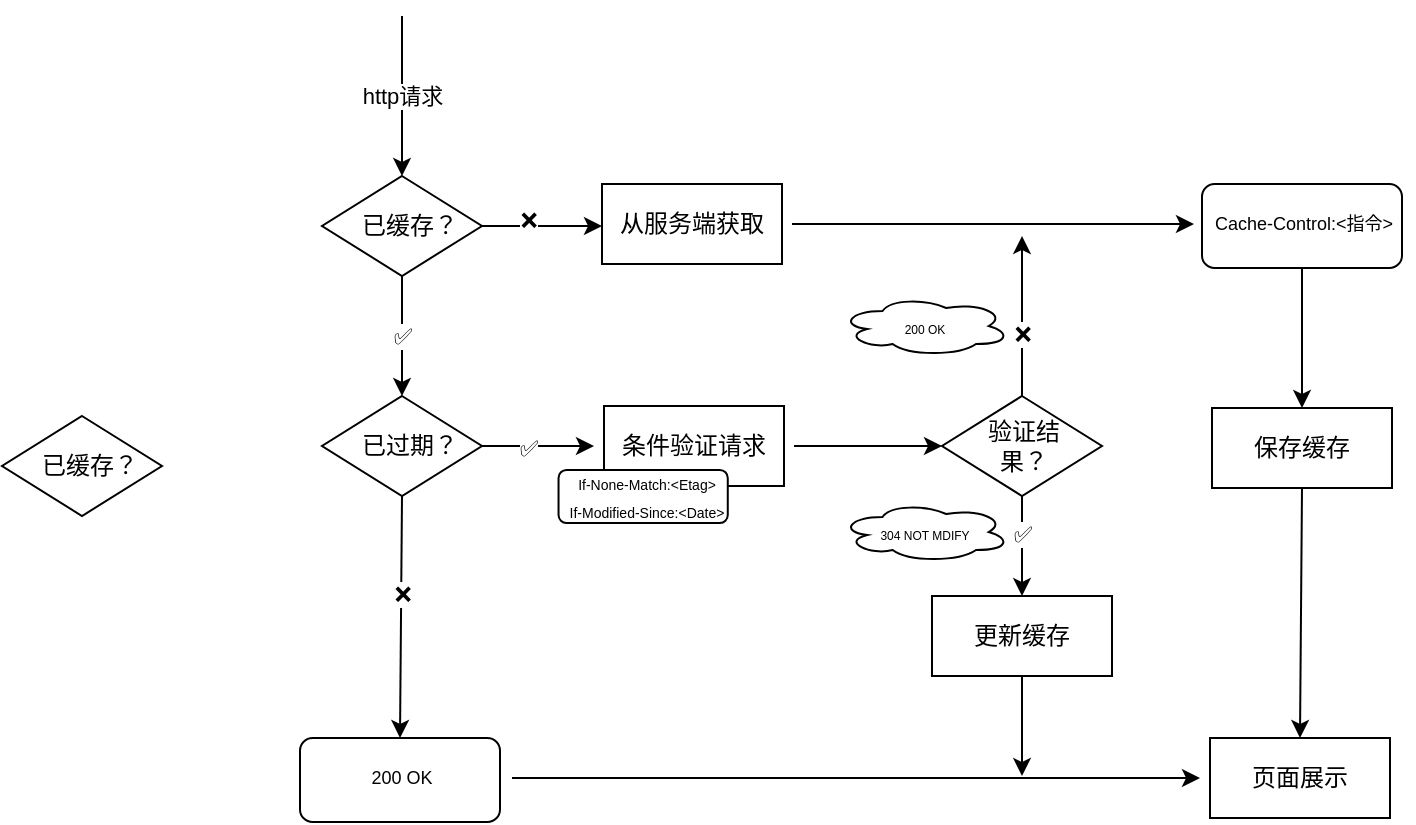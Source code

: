 <mxfile version="19.0.0" type="github">
  <diagram id="KjFZMC6LwLCibEn3OB1S" name="Page-1">
    <mxGraphModel dx="652" dy="445" grid="1" gridSize="10" guides="1" tooltips="1" connect="1" arrows="1" fold="1" page="1" pageScale="1" pageWidth="827" pageHeight="1169" math="0" shadow="0">
      <root>
        <mxCell id="0" />
        <mxCell id="1" parent="0" />
        <mxCell id="wDDEdDbEPpI79RUvEwuG-2" value="http请求" style="endArrow=classic;html=1;rounded=0;entryX=0.5;entryY=0;entryDx=0;entryDy=0;" edge="1" parent="1" target="wDDEdDbEPpI79RUvEwuG-1">
          <mxGeometry width="50" height="50" relative="1" as="geometry">
            <mxPoint x="300" y="60" as="sourcePoint" />
            <mxPoint x="270" y="90" as="targetPoint" />
          </mxGeometry>
        </mxCell>
        <mxCell id="wDDEdDbEPpI79RUvEwuG-4" value="✅" style="endArrow=classic;html=1;rounded=0;exitX=0.5;exitY=1;exitDx=0;exitDy=0;entryX=0.5;entryY=0;entryDx=0;entryDy=0;" edge="1" parent="1" source="wDDEdDbEPpI79RUvEwuG-1">
          <mxGeometry width="50" height="50" relative="1" as="geometry">
            <mxPoint x="390" y="360" as="sourcePoint" />
            <mxPoint x="300" y="250" as="targetPoint" />
          </mxGeometry>
        </mxCell>
        <mxCell id="wDDEdDbEPpI79RUvEwuG-5" value="" style="endArrow=classic;html=1;rounded=0;exitX=1;exitY=0.5;exitDx=0;exitDy=0;" edge="1" parent="1" source="wDDEdDbEPpI79RUvEwuG-1">
          <mxGeometry width="50" height="50" relative="1" as="geometry">
            <mxPoint x="364" y="160" as="sourcePoint" />
            <mxPoint x="400" y="165" as="targetPoint" />
          </mxGeometry>
        </mxCell>
        <mxCell id="wDDEdDbEPpI79RUvEwuG-6" value="❌" style="edgeLabel;html=1;align=center;verticalAlign=middle;resizable=0;points=[];" vertex="1" connectable="0" parent="wDDEdDbEPpI79RUvEwuG-5">
          <mxGeometry x="-0.233" y="3" relative="1" as="geometry">
            <mxPoint as="offset" />
          </mxGeometry>
        </mxCell>
        <mxCell id="wDDEdDbEPpI79RUvEwuG-8" value="" style="group" vertex="1" connectable="0" parent="1">
          <mxGeometry x="260" y="140" width="80" height="50" as="geometry" />
        </mxCell>
        <mxCell id="wDDEdDbEPpI79RUvEwuG-1" value="" style="rhombus;whiteSpace=wrap;html=1;" vertex="1" parent="wDDEdDbEPpI79RUvEwuG-8">
          <mxGeometry width="80" height="50" as="geometry" />
        </mxCell>
        <mxCell id="wDDEdDbEPpI79RUvEwuG-3" value="已缓存？" style="text;html=1;strokeColor=none;fillColor=none;align=center;verticalAlign=middle;whiteSpace=wrap;rounded=0;" vertex="1" parent="wDDEdDbEPpI79RUvEwuG-8">
          <mxGeometry x="14" y="10" width="60" height="30" as="geometry" />
        </mxCell>
        <mxCell id="wDDEdDbEPpI79RUvEwuG-11" value="" style="group" vertex="1" connectable="0" parent="1">
          <mxGeometry x="570" y="250" width="80" height="50" as="geometry" />
        </mxCell>
        <mxCell id="wDDEdDbEPpI79RUvEwuG-12" value="" style="rhombus;whiteSpace=wrap;html=1;" vertex="1" parent="wDDEdDbEPpI79RUvEwuG-11">
          <mxGeometry width="80" height="50" as="geometry" />
        </mxCell>
        <mxCell id="wDDEdDbEPpI79RUvEwuG-13" value="验证结果？" style="text;html=1;strokeColor=none;fillColor=none;align=center;verticalAlign=middle;whiteSpace=wrap;rounded=0;" vertex="1" parent="wDDEdDbEPpI79RUvEwuG-11">
          <mxGeometry x="11" y="10" width="60" height="30" as="geometry" />
        </mxCell>
        <mxCell id="wDDEdDbEPpI79RUvEwuG-15" value="" style="group" vertex="1" connectable="0" parent="1">
          <mxGeometry x="260" y="250" width="80" height="50" as="geometry" />
        </mxCell>
        <mxCell id="wDDEdDbEPpI79RUvEwuG-16" value="" style="rhombus;whiteSpace=wrap;html=1;" vertex="1" parent="wDDEdDbEPpI79RUvEwuG-15">
          <mxGeometry width="80" height="50" as="geometry" />
        </mxCell>
        <mxCell id="wDDEdDbEPpI79RUvEwuG-17" value="已过期？" style="text;html=1;strokeColor=none;fillColor=none;align=center;verticalAlign=middle;whiteSpace=wrap;rounded=0;" vertex="1" parent="wDDEdDbEPpI79RUvEwuG-15">
          <mxGeometry x="14" y="10" width="60" height="30" as="geometry" />
        </mxCell>
        <mxCell id="wDDEdDbEPpI79RUvEwuG-22" value="" style="group" vertex="1" connectable="0" parent="1">
          <mxGeometry x="395" y="144" width="100" height="40" as="geometry" />
        </mxCell>
        <mxCell id="wDDEdDbEPpI79RUvEwuG-18" value="" style="rounded=0;whiteSpace=wrap;html=1;" vertex="1" parent="wDDEdDbEPpI79RUvEwuG-22">
          <mxGeometry x="5" width="90" height="40" as="geometry" />
        </mxCell>
        <mxCell id="wDDEdDbEPpI79RUvEwuG-19" value="从服务端获取" style="text;html=1;strokeColor=none;fillColor=none;align=center;verticalAlign=middle;whiteSpace=wrap;rounded=0;" vertex="1" parent="wDDEdDbEPpI79RUvEwuG-22">
          <mxGeometry y="5" width="100" height="30" as="geometry" />
        </mxCell>
        <mxCell id="wDDEdDbEPpI79RUvEwuG-23" value="" style="group" vertex="1" connectable="0" parent="1">
          <mxGeometry x="396" y="255" width="100" height="40" as="geometry" />
        </mxCell>
        <mxCell id="wDDEdDbEPpI79RUvEwuG-24" value="" style="rounded=0;whiteSpace=wrap;html=1;" vertex="1" parent="wDDEdDbEPpI79RUvEwuG-23">
          <mxGeometry x="5" width="90" height="40" as="geometry" />
        </mxCell>
        <mxCell id="wDDEdDbEPpI79RUvEwuG-25" value="条件验证请求" style="text;html=1;strokeColor=none;fillColor=none;align=center;verticalAlign=middle;whiteSpace=wrap;rounded=0;" vertex="1" parent="wDDEdDbEPpI79RUvEwuG-23">
          <mxGeometry y="5" width="100" height="30" as="geometry" />
        </mxCell>
        <mxCell id="wDDEdDbEPpI79RUvEwuG-29" style="edgeStyle=orthogonalEdgeStyle;rounded=0;orthogonalLoop=1;jettySize=auto;html=1;" edge="1" parent="1" source="wDDEdDbEPpI79RUvEwuG-16" target="wDDEdDbEPpI79RUvEwuG-25">
          <mxGeometry relative="1" as="geometry" />
        </mxCell>
        <mxCell id="wDDEdDbEPpI79RUvEwuG-50" value="&lt;span style=&quot;font-size: 11px;&quot;&gt;✅&lt;/span&gt;" style="edgeLabel;html=1;align=center;verticalAlign=middle;resizable=0;points=[];fontSize=9;" vertex="1" connectable="0" parent="wDDEdDbEPpI79RUvEwuG-29">
          <mxGeometry x="-0.179" y="-1" relative="1" as="geometry">
            <mxPoint as="offset" />
          </mxGeometry>
        </mxCell>
        <mxCell id="wDDEdDbEPpI79RUvEwuG-30" value="" style="group" vertex="1" connectable="0" parent="1">
          <mxGeometry x="100" y="260" width="80" height="50" as="geometry" />
        </mxCell>
        <mxCell id="wDDEdDbEPpI79RUvEwuG-31" value="" style="rhombus;whiteSpace=wrap;html=1;" vertex="1" parent="wDDEdDbEPpI79RUvEwuG-30">
          <mxGeometry width="80" height="50" as="geometry" />
        </mxCell>
        <mxCell id="wDDEdDbEPpI79RUvEwuG-32" value="已缓存？" style="text;html=1;strokeColor=none;fillColor=none;align=center;verticalAlign=middle;whiteSpace=wrap;rounded=0;" vertex="1" parent="wDDEdDbEPpI79RUvEwuG-30">
          <mxGeometry x="14" y="10" width="60" height="30" as="geometry" />
        </mxCell>
        <mxCell id="wDDEdDbEPpI79RUvEwuG-33" style="edgeStyle=orthogonalEdgeStyle;rounded=0;orthogonalLoop=1;jettySize=auto;html=1;entryX=0;entryY=0.5;entryDx=0;entryDy=0;" edge="1" parent="1" source="wDDEdDbEPpI79RUvEwuG-25" target="wDDEdDbEPpI79RUvEwuG-12">
          <mxGeometry relative="1" as="geometry" />
        </mxCell>
        <mxCell id="wDDEdDbEPpI79RUvEwuG-34" value="" style="rounded=1;whiteSpace=wrap;html=1;" vertex="1" parent="1">
          <mxGeometry x="700" y="144" width="100" height="42" as="geometry" />
        </mxCell>
        <mxCell id="wDDEdDbEPpI79RUvEwuG-35" value="Cache-Control:&amp;lt;指令&amp;gt;" style="text;html=1;strokeColor=none;fillColor=none;align=center;verticalAlign=middle;whiteSpace=wrap;rounded=0;fontSize=9;" vertex="1" parent="1">
          <mxGeometry x="696" y="149" width="110" height="30" as="geometry" />
        </mxCell>
        <mxCell id="wDDEdDbEPpI79RUvEwuG-36" value="" style="group" vertex="1" connectable="0" parent="1">
          <mxGeometry x="700" y="256" width="100" height="40" as="geometry" />
        </mxCell>
        <mxCell id="wDDEdDbEPpI79RUvEwuG-37" value="" style="rounded=0;whiteSpace=wrap;html=1;" vertex="1" parent="wDDEdDbEPpI79RUvEwuG-36">
          <mxGeometry x="5" width="90" height="40" as="geometry" />
        </mxCell>
        <mxCell id="wDDEdDbEPpI79RUvEwuG-38" value="保存缓存" style="text;html=1;strokeColor=none;fillColor=none;align=center;verticalAlign=middle;whiteSpace=wrap;rounded=0;" vertex="1" parent="wDDEdDbEPpI79RUvEwuG-36">
          <mxGeometry y="5" width="100" height="30" as="geometry" />
        </mxCell>
        <mxCell id="wDDEdDbEPpI79RUvEwuG-42" value="" style="group" vertex="1" connectable="0" parent="1">
          <mxGeometry x="699" y="421" width="100" height="40" as="geometry" />
        </mxCell>
        <mxCell id="wDDEdDbEPpI79RUvEwuG-43" value="" style="rounded=0;whiteSpace=wrap;html=1;" vertex="1" parent="wDDEdDbEPpI79RUvEwuG-42">
          <mxGeometry x="5" width="90" height="40" as="geometry" />
        </mxCell>
        <mxCell id="wDDEdDbEPpI79RUvEwuG-44" value="页面展示" style="text;html=1;strokeColor=none;fillColor=none;align=center;verticalAlign=middle;whiteSpace=wrap;rounded=0;" vertex="1" parent="wDDEdDbEPpI79RUvEwuG-42">
          <mxGeometry y="5" width="100" height="30" as="geometry" />
        </mxCell>
        <mxCell id="wDDEdDbEPpI79RUvEwuG-45" value="" style="rounded=1;whiteSpace=wrap;html=1;" vertex="1" parent="1">
          <mxGeometry x="249" y="421" width="100" height="42" as="geometry" />
        </mxCell>
        <mxCell id="wDDEdDbEPpI79RUvEwuG-51" style="edgeStyle=orthogonalEdgeStyle;rounded=0;orthogonalLoop=1;jettySize=auto;html=1;fontSize=9;" edge="1" parent="1" source="wDDEdDbEPpI79RUvEwuG-46" target="wDDEdDbEPpI79RUvEwuG-44">
          <mxGeometry relative="1" as="geometry" />
        </mxCell>
        <mxCell id="wDDEdDbEPpI79RUvEwuG-46" value="200 OK" style="text;html=1;strokeColor=none;fillColor=none;align=center;verticalAlign=middle;whiteSpace=wrap;rounded=0;fontSize=9;" vertex="1" parent="1">
          <mxGeometry x="245" y="426" width="110" height="30" as="geometry" />
        </mxCell>
        <mxCell id="wDDEdDbEPpI79RUvEwuG-48" value="" style="endArrow=classic;html=1;rounded=0;fontSize=9;exitX=0.5;exitY=1;exitDx=0;exitDy=0;entryX=0.5;entryY=0;entryDx=0;entryDy=0;" edge="1" parent="1" source="wDDEdDbEPpI79RUvEwuG-16" target="wDDEdDbEPpI79RUvEwuG-45">
          <mxGeometry width="50" height="50" relative="1" as="geometry">
            <mxPoint x="400" y="360" as="sourcePoint" />
            <mxPoint x="450" y="310" as="targetPoint" />
          </mxGeometry>
        </mxCell>
        <mxCell id="wDDEdDbEPpI79RUvEwuG-49" value="&lt;span style=&quot;font-size: 11px;&quot;&gt;❌&lt;/span&gt;" style="edgeLabel;html=1;align=center;verticalAlign=middle;resizable=0;points=[];fontSize=9;" vertex="1" connectable="0" parent="wDDEdDbEPpI79RUvEwuG-48">
          <mxGeometry x="-0.201" relative="1" as="geometry">
            <mxPoint as="offset" />
          </mxGeometry>
        </mxCell>
        <mxCell id="wDDEdDbEPpI79RUvEwuG-52" style="edgeStyle=orthogonalEdgeStyle;rounded=0;orthogonalLoop=1;jettySize=auto;html=1;fontSize=9;" edge="1" parent="1">
          <mxGeometry relative="1" as="geometry">
            <mxPoint x="495" y="164" as="sourcePoint" />
            <mxPoint x="696" y="164" as="targetPoint" />
          </mxGeometry>
        </mxCell>
        <mxCell id="wDDEdDbEPpI79RUvEwuG-53" value="" style="endArrow=classic;html=1;rounded=0;fontSize=9;exitX=0.5;exitY=1;exitDx=0;exitDy=0;entryX=0.5;entryY=0;entryDx=0;entryDy=0;" edge="1" parent="1" source="wDDEdDbEPpI79RUvEwuG-34" target="wDDEdDbEPpI79RUvEwuG-37">
          <mxGeometry width="50" height="50" relative="1" as="geometry">
            <mxPoint x="560" y="330" as="sourcePoint" />
            <mxPoint x="610" y="280" as="targetPoint" />
          </mxGeometry>
        </mxCell>
        <mxCell id="wDDEdDbEPpI79RUvEwuG-54" value="" style="endArrow=classic;html=1;rounded=0;fontSize=9;exitX=0.5;exitY=0;exitDx=0;exitDy=0;" edge="1" parent="1">
          <mxGeometry width="50" height="50" relative="1" as="geometry">
            <mxPoint x="610" y="250" as="sourcePoint" />
            <mxPoint x="610" y="170" as="targetPoint" />
          </mxGeometry>
        </mxCell>
        <mxCell id="wDDEdDbEPpI79RUvEwuG-66" value="❌" style="edgeLabel;html=1;align=center;verticalAlign=middle;resizable=0;points=[];fontSize=11;" vertex="1" connectable="0" parent="wDDEdDbEPpI79RUvEwuG-54">
          <mxGeometry x="-0.225" relative="1" as="geometry">
            <mxPoint as="offset" />
          </mxGeometry>
        </mxCell>
        <mxCell id="wDDEdDbEPpI79RUvEwuG-58" value="" style="group" vertex="1" connectable="0" parent="1">
          <mxGeometry x="560" y="350" width="100" height="40" as="geometry" />
        </mxCell>
        <mxCell id="wDDEdDbEPpI79RUvEwuG-59" value="" style="rounded=0;whiteSpace=wrap;html=1;" vertex="1" parent="wDDEdDbEPpI79RUvEwuG-58">
          <mxGeometry x="5" width="90" height="40" as="geometry" />
        </mxCell>
        <mxCell id="wDDEdDbEPpI79RUvEwuG-60" value="更新缓存" style="text;html=1;strokeColor=none;fillColor=none;align=center;verticalAlign=middle;whiteSpace=wrap;rounded=0;" vertex="1" parent="wDDEdDbEPpI79RUvEwuG-58">
          <mxGeometry y="5" width="100" height="30" as="geometry" />
        </mxCell>
        <mxCell id="wDDEdDbEPpI79RUvEwuG-61" value="" style="endArrow=classic;html=1;rounded=0;fontSize=9;exitX=0.5;exitY=1;exitDx=0;exitDy=0;entryX=0.5;entryY=0;entryDx=0;entryDy=0;" edge="1" parent="1" source="wDDEdDbEPpI79RUvEwuG-12" target="wDDEdDbEPpI79RUvEwuG-59">
          <mxGeometry width="50" height="50" relative="1" as="geometry">
            <mxPoint x="510" y="370" as="sourcePoint" />
            <mxPoint x="560" y="320" as="targetPoint" />
          </mxGeometry>
        </mxCell>
        <mxCell id="wDDEdDbEPpI79RUvEwuG-65" value="✅" style="edgeLabel;html=1;align=center;verticalAlign=middle;resizable=0;points=[];fontSize=11;" vertex="1" connectable="0" parent="wDDEdDbEPpI79RUvEwuG-61">
          <mxGeometry x="-0.263" relative="1" as="geometry">
            <mxPoint as="offset" />
          </mxGeometry>
        </mxCell>
        <mxCell id="wDDEdDbEPpI79RUvEwuG-62" value="" style="endArrow=classic;html=1;rounded=0;fontSize=9;exitX=0.5;exitY=1;exitDx=0;exitDy=0;entryX=0.5;entryY=0;entryDx=0;entryDy=0;" edge="1" parent="1" source="wDDEdDbEPpI79RUvEwuG-37" target="wDDEdDbEPpI79RUvEwuG-43">
          <mxGeometry width="50" height="50" relative="1" as="geometry">
            <mxPoint x="510" y="370" as="sourcePoint" />
            <mxPoint x="560" y="320" as="targetPoint" />
          </mxGeometry>
        </mxCell>
        <mxCell id="wDDEdDbEPpI79RUvEwuG-64" value="" style="endArrow=classic;html=1;rounded=0;fontSize=9;exitX=0.5;exitY=1;exitDx=0;exitDy=0;" edge="1" parent="1" source="wDDEdDbEPpI79RUvEwuG-59">
          <mxGeometry width="50" height="50" relative="1" as="geometry">
            <mxPoint x="610" y="400" as="sourcePoint" />
            <mxPoint x="610" y="440" as="targetPoint" />
          </mxGeometry>
        </mxCell>
        <mxCell id="wDDEdDbEPpI79RUvEwuG-72" value="&lt;blockquote style=&quot;margin: 0 0 0 40px; border: none; padding: 0px;&quot;&gt;&lt;/blockquote&gt;&lt;font style=&quot;font-size: 6px;&quot;&gt;304&amp;nbsp;&lt;font style=&quot;line-height: 1.4; font-size: 6px;&quot;&gt;NOT MDIFY&lt;/font&gt;&lt;/font&gt;" style="ellipse;shape=cloud;whiteSpace=wrap;html=1;fontSize=11;" vertex="1" parent="1">
          <mxGeometry x="519" y="303" width="85" height="30" as="geometry" />
        </mxCell>
        <mxCell id="wDDEdDbEPpI79RUvEwuG-75" value="" style="group" vertex="1" connectable="0" parent="1">
          <mxGeometry x="360" y="287" width="125" height="26.54" as="geometry" />
        </mxCell>
        <mxCell id="wDDEdDbEPpI79RUvEwuG-73" value="" style="rounded=1;whiteSpace=wrap;html=1;fontSize=11;" vertex="1" parent="wDDEdDbEPpI79RUvEwuG-75">
          <mxGeometry x="18.269" width="84.615" height="26.54" as="geometry" />
        </mxCell>
        <mxCell id="wDDEdDbEPpI79RUvEwuG-74" value="&lt;font style=&quot;font-size: 7px;&quot;&gt;If-None-Match:&amp;lt;Etag&amp;gt;&lt;br&gt;If-Modified-Since:&amp;lt;Date&amp;gt;&lt;br&gt;&lt;/font&gt;" style="text;html=1;strokeColor=none;fillColor=none;align=center;verticalAlign=middle;whiteSpace=wrap;rounded=0;fontSize=11;strokeWidth=5;" vertex="1" parent="wDDEdDbEPpI79RUvEwuG-75">
          <mxGeometry width="125" height="26.54" as="geometry" />
        </mxCell>
        <mxCell id="wDDEdDbEPpI79RUvEwuG-76" value="&lt;blockquote style=&quot;margin: 0 0 0 40px; border: none; padding: 0px;&quot;&gt;&lt;/blockquote&gt;&lt;span style=&quot;font-size: 6px;&quot;&gt;200 OK&lt;/span&gt;" style="ellipse;shape=cloud;whiteSpace=wrap;html=1;fontSize=11;" vertex="1" parent="1">
          <mxGeometry x="519" y="200" width="85" height="30" as="geometry" />
        </mxCell>
      </root>
    </mxGraphModel>
  </diagram>
</mxfile>
